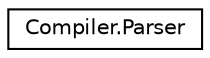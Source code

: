 digraph "Graphical Class Hierarchy"
{
  edge [fontname="Helvetica",fontsize="10",labelfontname="Helvetica",labelfontsize="10"];
  node [fontname="Helvetica",fontsize="10",shape=record];
  rankdir="LR";
  Node0 [label="Compiler.Parser",height=0.2,width=0.4,color="black", fillcolor="white", style="filled",URL="$df/dc2/class_compiler_1_1_parser.html"];
}
